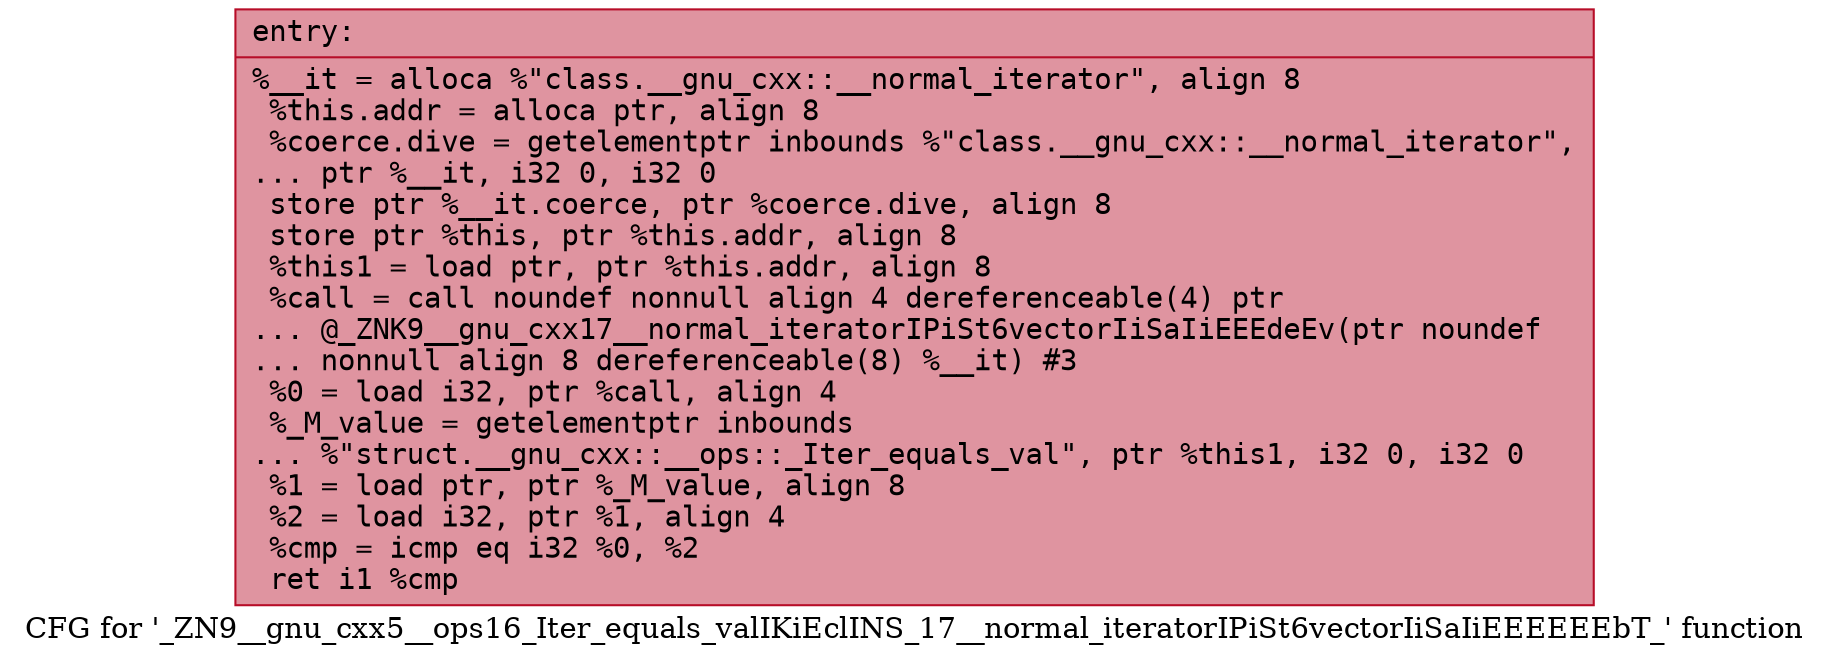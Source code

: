 digraph "CFG for '_ZN9__gnu_cxx5__ops16_Iter_equals_valIKiEclINS_17__normal_iteratorIPiSt6vectorIiSaIiEEEEEEbT_' function" {
	label="CFG for '_ZN9__gnu_cxx5__ops16_Iter_equals_valIKiEclINS_17__normal_iteratorIPiSt6vectorIiSaIiEEEEEEbT_' function";

	Node0x56307d7014c0 [shape=record,color="#b70d28ff", style=filled, fillcolor="#b70d2870" fontname="Courier",label="{entry:\l|  %__it = alloca %\"class.__gnu_cxx::__normal_iterator\", align 8\l  %this.addr = alloca ptr, align 8\l  %coerce.dive = getelementptr inbounds %\"class.__gnu_cxx::__normal_iterator\",\l... ptr %__it, i32 0, i32 0\l  store ptr %__it.coerce, ptr %coerce.dive, align 8\l  store ptr %this, ptr %this.addr, align 8\l  %this1 = load ptr, ptr %this.addr, align 8\l  %call = call noundef nonnull align 4 dereferenceable(4) ptr\l... @_ZNK9__gnu_cxx17__normal_iteratorIPiSt6vectorIiSaIiEEEdeEv(ptr noundef\l... nonnull align 8 dereferenceable(8) %__it) #3\l  %0 = load i32, ptr %call, align 4\l  %_M_value = getelementptr inbounds\l... %\"struct.__gnu_cxx::__ops::_Iter_equals_val\", ptr %this1, i32 0, i32 0\l  %1 = load ptr, ptr %_M_value, align 8\l  %2 = load i32, ptr %1, align 4\l  %cmp = icmp eq i32 %0, %2\l  ret i1 %cmp\l}"];
}
